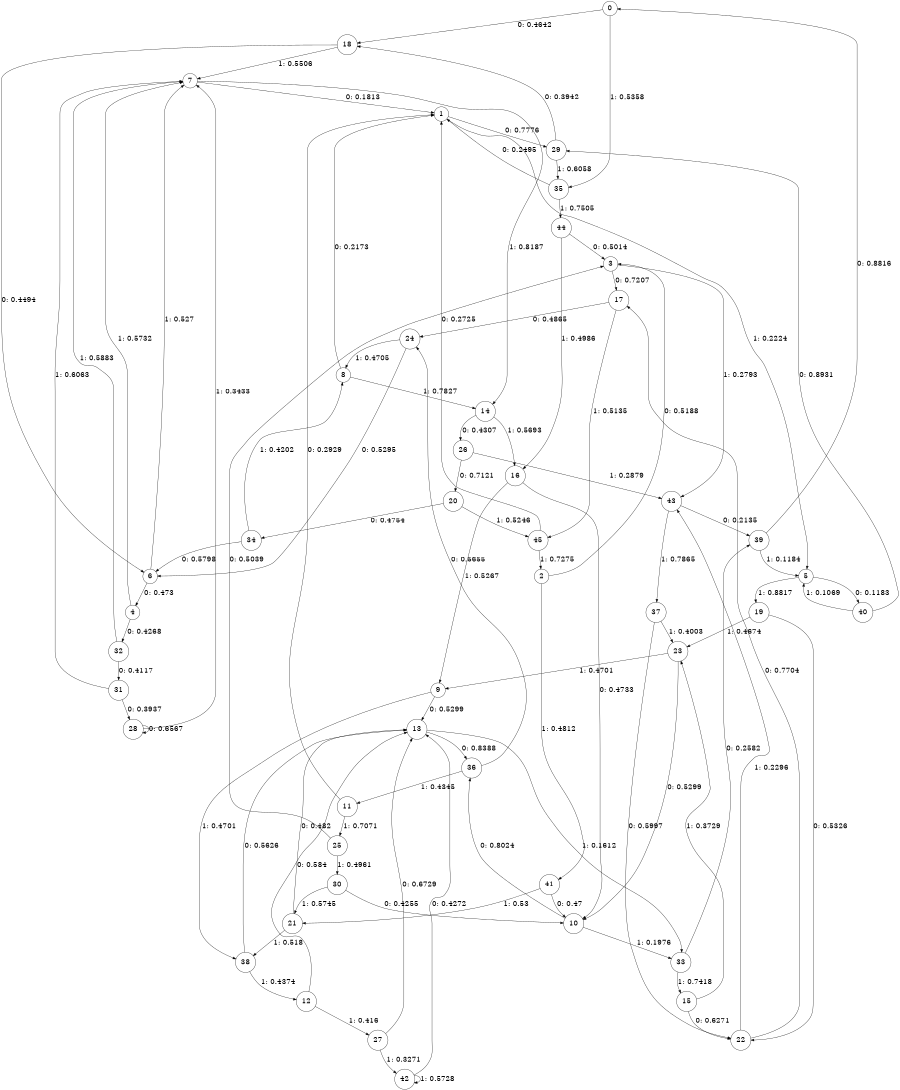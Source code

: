 digraph "ch8randomL8" {
size = "6,8.5";
ratio = "fill";
node [shape = circle];
node [fontsize = 24];
edge [fontsize = 24];
0 -> 18 [label = "0: 0.4642   "];
0 -> 35 [label = "1: 0.5358   "];
1 -> 29 [label = "0: 0.7776   "];
1 -> 5 [label = "1: 0.2224   "];
2 -> 3 [label = "0: 0.5188   "];
2 -> 41 [label = "1: 0.4812   "];
3 -> 17 [label = "0: 0.7207   "];
3 -> 43 [label = "1: 0.2793   "];
4 -> 32 [label = "0: 0.4268   "];
4 -> 7 [label = "1: 0.5732   "];
5 -> 40 [label = "0: 0.1183   "];
5 -> 19 [label = "1: 0.8817   "];
6 -> 4 [label = "0: 0.473    "];
6 -> 7 [label = "1: 0.527    "];
7 -> 1 [label = "0: 0.1813   "];
7 -> 14 [label = "1: 0.8187   "];
8 -> 1 [label = "0: 0.2173   "];
8 -> 14 [label = "1: 0.7827   "];
9 -> 13 [label = "0: 0.5299   "];
9 -> 38 [label = "1: 0.4701   "];
10 -> 36 [label = "0: 0.8024   "];
10 -> 33 [label = "1: 0.1976   "];
11 -> 1 [label = "0: 0.2929   "];
11 -> 25 [label = "1: 0.7071   "];
12 -> 13 [label = "0: 0.584    "];
12 -> 27 [label = "1: 0.416    "];
13 -> 36 [label = "0: 0.8388   "];
13 -> 33 [label = "1: 0.1612   "];
14 -> 26 [label = "0: 0.4307   "];
14 -> 16 [label = "1: 0.5693   "];
15 -> 22 [label = "0: 0.6271   "];
15 -> 23 [label = "1: 0.3729   "];
16 -> 10 [label = "0: 0.4733   "];
16 -> 9 [label = "1: 0.5267   "];
17 -> 24 [label = "0: 0.4865   "];
17 -> 45 [label = "1: 0.5135   "];
18 -> 6 [label = "0: 0.4494   "];
18 -> 7 [label = "1: 0.5506   "];
19 -> 22 [label = "0: 0.5326   "];
19 -> 23 [label = "1: 0.4674   "];
20 -> 34 [label = "0: 0.4754   "];
20 -> 45 [label = "1: 0.5246   "];
21 -> 13 [label = "0: 0.482    "];
21 -> 38 [label = "1: 0.518    "];
22 -> 17 [label = "0: 0.7704   "];
22 -> 43 [label = "1: 0.2296   "];
23 -> 10 [label = "0: 0.5299   "];
23 -> 9 [label = "1: 0.4701   "];
24 -> 6 [label = "0: 0.5295   "];
24 -> 8 [label = "1: 0.4705   "];
25 -> 3 [label = "0: 0.5039   "];
25 -> 30 [label = "1: 0.4961   "];
26 -> 20 [label = "0: 0.7121   "];
26 -> 43 [label = "1: 0.2879   "];
27 -> 13 [label = "0: 0.6729   "];
27 -> 42 [label = "1: 0.3271   "];
28 -> 28 [label = "0: 0.6567   "];
28 -> 7 [label = "1: 0.3433   "];
29 -> 18 [label = "0: 0.3942   "];
29 -> 35 [label = "1: 0.6058   "];
30 -> 10 [label = "0: 0.4255   "];
30 -> 21 [label = "1: 0.5745   "];
31 -> 28 [label = "0: 0.3937   "];
31 -> 7 [label = "1: 0.6063   "];
32 -> 31 [label = "0: 0.4117   "];
32 -> 7 [label = "1: 0.5883   "];
33 -> 39 [label = "0: 0.2582   "];
33 -> 15 [label = "1: 0.7418   "];
34 -> 6 [label = "0: 0.5798   "];
34 -> 8 [label = "1: 0.4202   "];
35 -> 1 [label = "0: 0.2495   "];
35 -> 44 [label = "1: 0.7505   "];
36 -> 24 [label = "0: 0.5655   "];
36 -> 11 [label = "1: 0.4345   "];
37 -> 22 [label = "0: 0.5997   "];
37 -> 23 [label = "1: 0.4003   "];
38 -> 13 [label = "0: 0.5626   "];
38 -> 12 [label = "1: 0.4374   "];
39 -> 0 [label = "0: 0.8816   "];
39 -> 5 [label = "1: 0.1184   "];
40 -> 29 [label = "0: 0.8931   "];
40 -> 5 [label = "1: 0.1069   "];
41 -> 10 [label = "0: 0.47     "];
41 -> 21 [label = "1: 0.53     "];
42 -> 13 [label = "0: 0.4272   "];
42 -> 42 [label = "1: 0.5728   "];
43 -> 39 [label = "0: 0.2135   "];
43 -> 37 [label = "1: 0.7865   "];
44 -> 3 [label = "0: 0.5014   "];
44 -> 16 [label = "1: 0.4986   "];
45 -> 1 [label = "0: 0.2725   "];
45 -> 2 [label = "1: 0.7275   "];
}